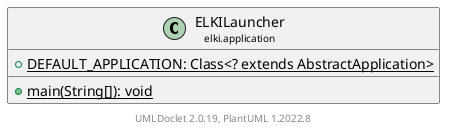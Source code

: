 @startuml
    remove .*\.(Instance|Par|Parameterizer|Factory)$
    set namespaceSeparator none
    hide empty fields
    hide empty methods

    class "<size:14>ELKILauncher\n<size:10>elki.application" as elki.application.ELKILauncher [[ELKILauncher.html]] {
        {static} +DEFAULT_APPLICATION: Class<? extends AbstractApplication>
        {static} +main(String[]): void
    }

    center footer UMLDoclet 2.0.19, PlantUML 1.2022.8
@enduml
